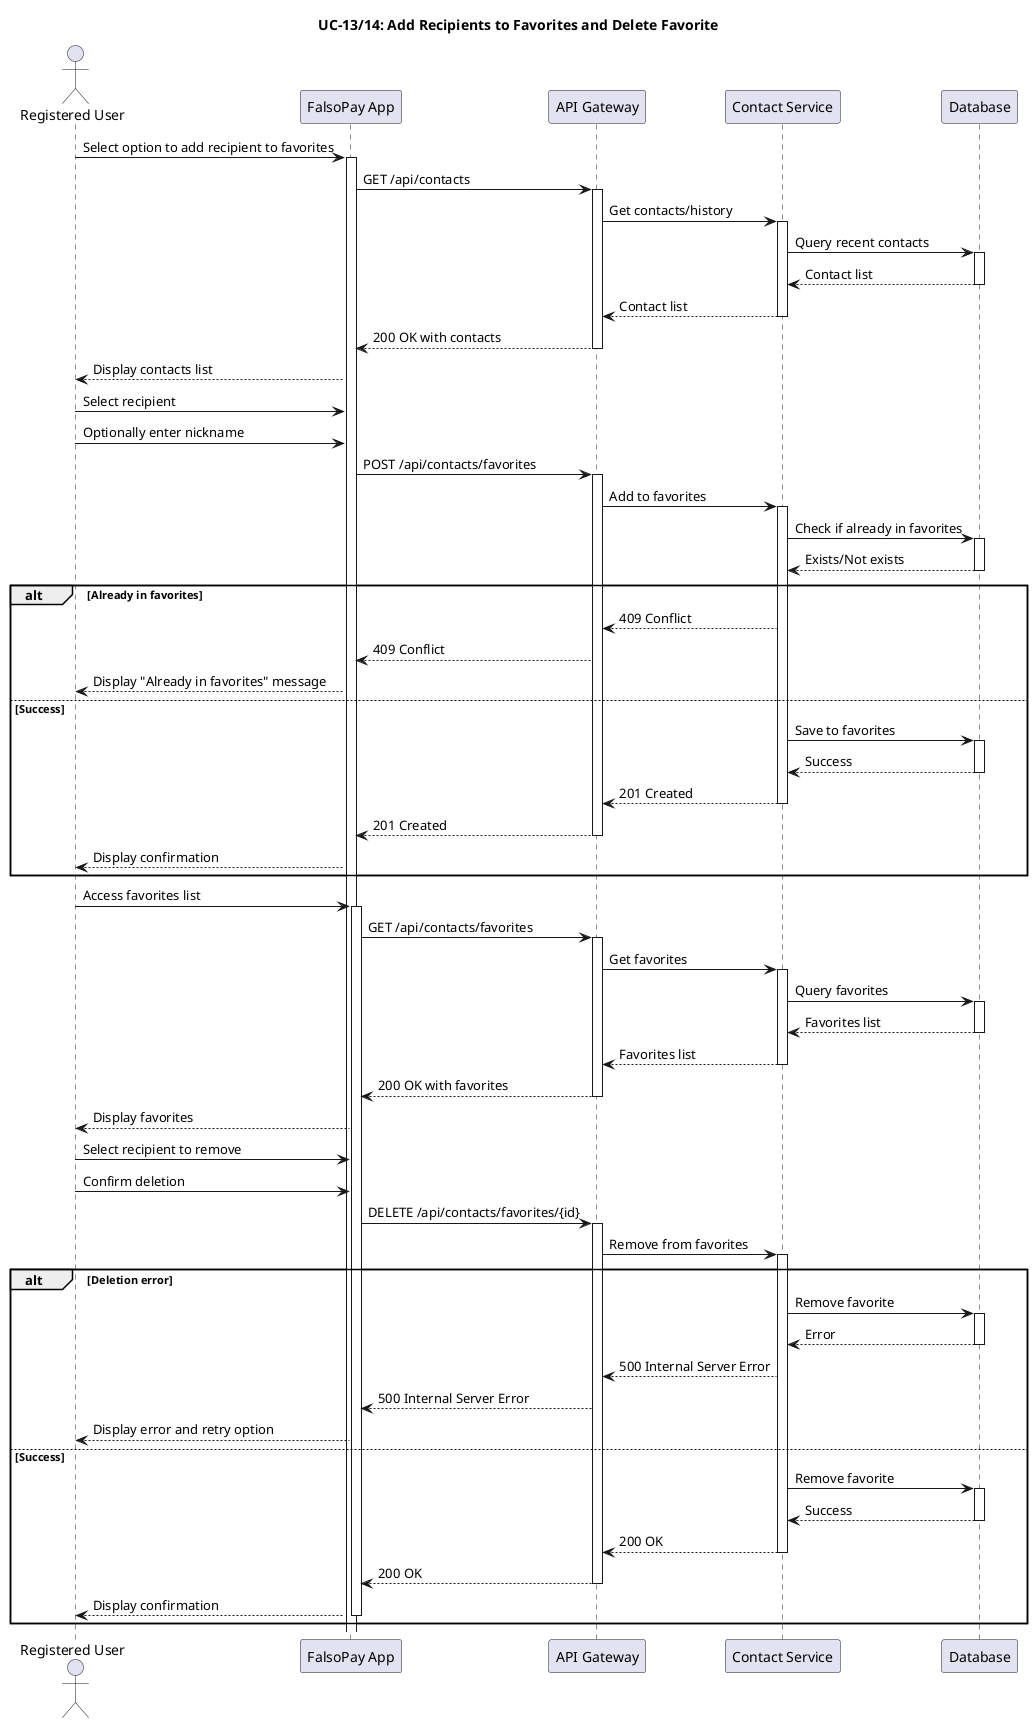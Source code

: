 @startuml UC13-14-AddDeleteFavorites

actor "Registered User" as User
participant "FalsoPay App" as App
participant "API Gateway" as Gateway
participant "Contact Service" as ContactService
participant "Database" as DB

title UC-13/14: Add Recipients to Favorites and Delete Favorite

' Add to Favorites
User -> App: Select option to add recipient to favorites
activate App

App -> Gateway: GET /api/contacts
activate Gateway

Gateway -> ContactService: Get contacts/history
activate ContactService

ContactService -> DB: Query recent contacts
activate DB
DB --> ContactService: Contact list
deactivate DB

ContactService --> Gateway: Contact list
deactivate ContactService

Gateway --> App: 200 OK with contacts
deactivate Gateway

App --> User: Display contacts list

User -> App: Select recipient
User -> App: Optionally enter nickname
App -> Gateway: POST /api/contacts/favorites
activate Gateway

Gateway -> ContactService: Add to favorites
activate ContactService

ContactService -> DB: Check if already in favorites
activate DB
DB --> ContactService: Exists/Not exists
deactivate DB

alt Already in favorites
    ContactService --> Gateway: 409 Conflict
    Gateway --> App: 409 Conflict
    App --> User: Display "Already in favorites" message
else Success
    ContactService -> DB: Save to favorites
    activate DB
    DB --> ContactService: Success
    deactivate DB
    
    ContactService --> Gateway: 201 Created
    deactivate ContactService
    
    Gateway --> App: 201 Created
    deactivate Gateway
    
    App --> User: Display confirmation
end

' Delete Favorite (extended)
User -> App: Access favorites list
activate App

App -> Gateway: GET /api/contacts/favorites
activate Gateway

Gateway -> ContactService: Get favorites
activate ContactService

ContactService -> DB: Query favorites
activate DB
DB --> ContactService: Favorites list
deactivate DB

ContactService --> Gateway: Favorites list
deactivate ContactService

Gateway --> App: 200 OK with favorites
deactivate Gateway

App --> User: Display favorites

User -> App: Select recipient to remove
User -> App: Confirm deletion
App -> Gateway: DELETE /api/contacts/favorites/{id}
activate Gateway

Gateway -> ContactService: Remove from favorites
activate ContactService

alt Deletion error
    ContactService -> DB: Remove favorite
    activate DB
    DB --> ContactService: Error
    deactivate DB
    
    ContactService --> Gateway: 500 Internal Server Error
    Gateway --> App: 500 Internal Server Error
    App --> User: Display error and retry option
else Success
    ContactService -> DB: Remove favorite
    activate DB
    DB --> ContactService: Success
    deactivate DB
    
    ContactService --> Gateway: 200 OK
    deactivate ContactService
    
    Gateway --> App: 200 OK
    deactivate Gateway
    
    App --> User: Display confirmation
    deactivate App
end

@enduml 